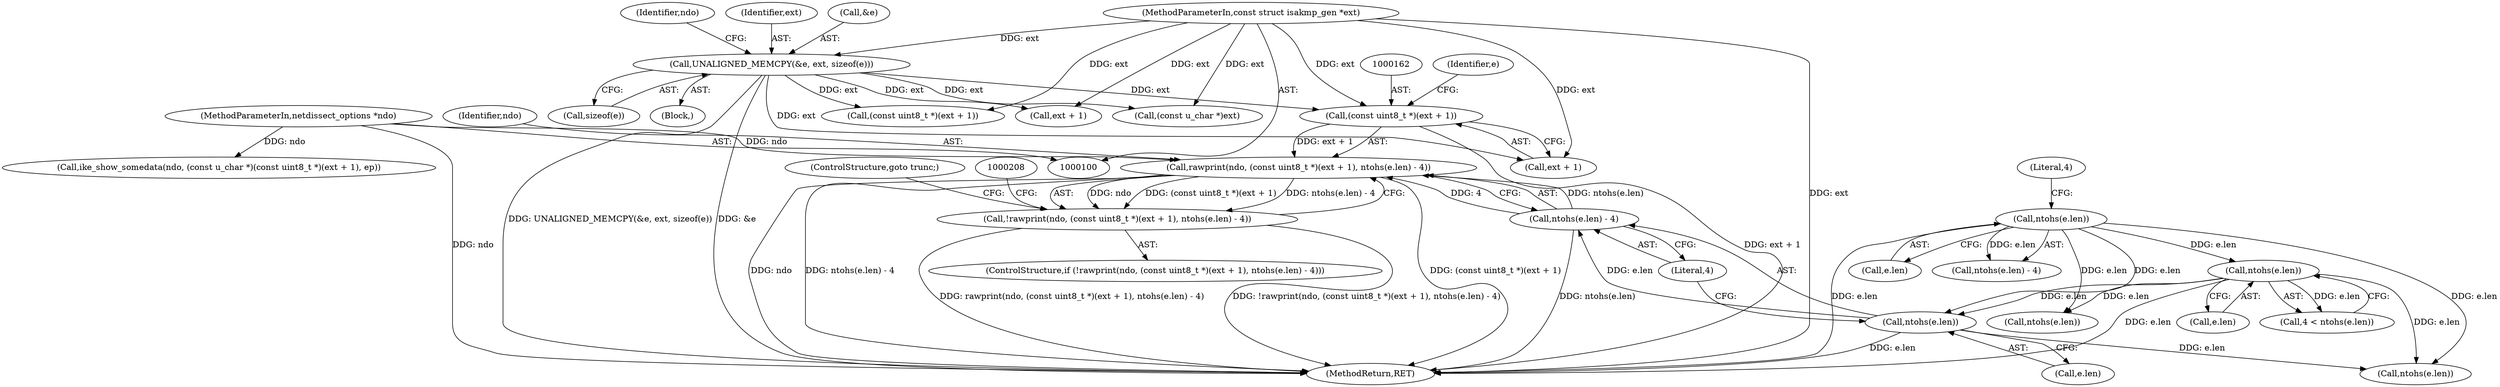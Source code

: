 digraph "0_tcpdump_c2ef693866beae071a24b45c49f9674af1df4028_0@pointer" {
"1000159" [label="(Call,rawprint(ndo, (const uint8_t *)(ext + 1), ntohs(e.len) - 4))"];
"1000101" [label="(MethodParameterIn,netdissect_options *ndo)"];
"1000161" [label="(Call,(const uint8_t *)(ext + 1))"];
"1000122" [label="(Call,UNALIGNED_MEMCPY(&e, ext, sizeof(e)))"];
"1000103" [label="(MethodParameterIn,const struct isakmp_gen *ext)"];
"1000166" [label="(Call,ntohs(e.len) - 4)"];
"1000167" [label="(Call,ntohs(e.len))"];
"1000148" [label="(Call,ntohs(e.len))"];
"1000134" [label="(Call,ntohs(e.len))"];
"1000158" [label="(Call,!rawprint(ndo, (const uint8_t *)(ext + 1), ntohs(e.len) - 4))"];
"1000166" [label="(Call,ntohs(e.len) - 4)"];
"1000126" [label="(Call,sizeof(e))"];
"1000198" [label="(Call,(const uint8_t *)(ext + 1))"];
"1000224" [label="(MethodReturn,RET)"];
"1000122" [label="(Call,UNALIGNED_MEMCPY(&e, ext, sizeof(e)))"];
"1000130" [label="(Identifier,ndo)"];
"1000194" [label="(Call,ike_show_somedata(ndo, (const u_char *)(const uint8_t *)(ext + 1), ep))"];
"1000167" [label="(Call,ntohs(e.len))"];
"1000157" [label="(ControlStructure,if (!rawprint(ndo, (const uint8_t *)(ext + 1), ntohs(e.len) - 4)))"];
"1000171" [label="(Literal,4)"];
"1000210" [label="(Call,ntohs(e.len))"];
"1000110" [label="(Block,)"];
"1000161" [label="(Call,(const uint8_t *)(ext + 1))"];
"1000101" [label="(MethodParameterIn,netdissect_options *ndo)"];
"1000148" [label="(Call,ntohs(e.len))"];
"1000160" [label="(Identifier,ndo)"];
"1000169" [label="(Identifier,e)"];
"1000135" [label="(Call,e.len)"];
"1000138" [label="(Literal,4)"];
"1000200" [label="(Call,ext + 1)"];
"1000146" [label="(Call,4 < ntohs(e.len))"];
"1000183" [label="(Call,ntohs(e.len))"];
"1000133" [label="(Call,ntohs(e.len) - 4)"];
"1000207" [label="(Call,(const u_char *)ext)"];
"1000159" [label="(Call,rawprint(ndo, (const uint8_t *)(ext + 1), ntohs(e.len) - 4))"];
"1000125" [label="(Identifier,ext)"];
"1000168" [label="(Call,e.len)"];
"1000103" [label="(MethodParameterIn,const struct isakmp_gen *ext)"];
"1000163" [label="(Call,ext + 1)"];
"1000149" [label="(Call,e.len)"];
"1000134" [label="(Call,ntohs(e.len))"];
"1000158" [label="(Call,!rawprint(ndo, (const uint8_t *)(ext + 1), ntohs(e.len) - 4))"];
"1000172" [label="(ControlStructure,goto trunc;)"];
"1000123" [label="(Call,&e)"];
"1000159" -> "1000158"  [label="AST: "];
"1000159" -> "1000166"  [label="CFG: "];
"1000160" -> "1000159"  [label="AST: "];
"1000161" -> "1000159"  [label="AST: "];
"1000166" -> "1000159"  [label="AST: "];
"1000158" -> "1000159"  [label="CFG: "];
"1000159" -> "1000224"  [label="DDG: ndo"];
"1000159" -> "1000224"  [label="DDG: ntohs(e.len) - 4"];
"1000159" -> "1000224"  [label="DDG: (const uint8_t *)(ext + 1)"];
"1000159" -> "1000158"  [label="DDG: ndo"];
"1000159" -> "1000158"  [label="DDG: (const uint8_t *)(ext + 1)"];
"1000159" -> "1000158"  [label="DDG: ntohs(e.len) - 4"];
"1000101" -> "1000159"  [label="DDG: ndo"];
"1000161" -> "1000159"  [label="DDG: ext + 1"];
"1000166" -> "1000159"  [label="DDG: ntohs(e.len)"];
"1000166" -> "1000159"  [label="DDG: 4"];
"1000101" -> "1000100"  [label="AST: "];
"1000101" -> "1000224"  [label="DDG: ndo"];
"1000101" -> "1000194"  [label="DDG: ndo"];
"1000161" -> "1000163"  [label="CFG: "];
"1000162" -> "1000161"  [label="AST: "];
"1000163" -> "1000161"  [label="AST: "];
"1000169" -> "1000161"  [label="CFG: "];
"1000161" -> "1000224"  [label="DDG: ext + 1"];
"1000122" -> "1000161"  [label="DDG: ext"];
"1000103" -> "1000161"  [label="DDG: ext"];
"1000122" -> "1000110"  [label="AST: "];
"1000122" -> "1000126"  [label="CFG: "];
"1000123" -> "1000122"  [label="AST: "];
"1000125" -> "1000122"  [label="AST: "];
"1000126" -> "1000122"  [label="AST: "];
"1000130" -> "1000122"  [label="CFG: "];
"1000122" -> "1000224"  [label="DDG: &e"];
"1000122" -> "1000224"  [label="DDG: UNALIGNED_MEMCPY(&e, ext, sizeof(e))"];
"1000103" -> "1000122"  [label="DDG: ext"];
"1000122" -> "1000163"  [label="DDG: ext"];
"1000122" -> "1000198"  [label="DDG: ext"];
"1000122" -> "1000200"  [label="DDG: ext"];
"1000122" -> "1000207"  [label="DDG: ext"];
"1000103" -> "1000100"  [label="AST: "];
"1000103" -> "1000224"  [label="DDG: ext"];
"1000103" -> "1000163"  [label="DDG: ext"];
"1000103" -> "1000198"  [label="DDG: ext"];
"1000103" -> "1000200"  [label="DDG: ext"];
"1000103" -> "1000207"  [label="DDG: ext"];
"1000166" -> "1000171"  [label="CFG: "];
"1000167" -> "1000166"  [label="AST: "];
"1000171" -> "1000166"  [label="AST: "];
"1000166" -> "1000224"  [label="DDG: ntohs(e.len)"];
"1000167" -> "1000166"  [label="DDG: e.len"];
"1000167" -> "1000168"  [label="CFG: "];
"1000168" -> "1000167"  [label="AST: "];
"1000171" -> "1000167"  [label="CFG: "];
"1000167" -> "1000224"  [label="DDG: e.len"];
"1000148" -> "1000167"  [label="DDG: e.len"];
"1000134" -> "1000167"  [label="DDG: e.len"];
"1000167" -> "1000210"  [label="DDG: e.len"];
"1000148" -> "1000146"  [label="AST: "];
"1000148" -> "1000149"  [label="CFG: "];
"1000149" -> "1000148"  [label="AST: "];
"1000146" -> "1000148"  [label="CFG: "];
"1000148" -> "1000224"  [label="DDG: e.len"];
"1000148" -> "1000146"  [label="DDG: e.len"];
"1000134" -> "1000148"  [label="DDG: e.len"];
"1000148" -> "1000183"  [label="DDG: e.len"];
"1000148" -> "1000210"  [label="DDG: e.len"];
"1000134" -> "1000133"  [label="AST: "];
"1000134" -> "1000135"  [label="CFG: "];
"1000135" -> "1000134"  [label="AST: "];
"1000138" -> "1000134"  [label="CFG: "];
"1000134" -> "1000224"  [label="DDG: e.len"];
"1000134" -> "1000133"  [label="DDG: e.len"];
"1000134" -> "1000183"  [label="DDG: e.len"];
"1000134" -> "1000210"  [label="DDG: e.len"];
"1000158" -> "1000157"  [label="AST: "];
"1000172" -> "1000158"  [label="CFG: "];
"1000208" -> "1000158"  [label="CFG: "];
"1000158" -> "1000224"  [label="DDG: rawprint(ndo, (const uint8_t *)(ext + 1), ntohs(e.len) - 4)"];
"1000158" -> "1000224"  [label="DDG: !rawprint(ndo, (const uint8_t *)(ext + 1), ntohs(e.len) - 4)"];
}
